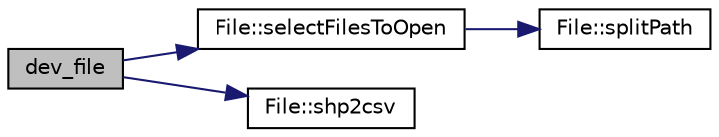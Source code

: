 digraph "dev_file"
{
 // INTERACTIVE_SVG=YES
  bgcolor="transparent";
  edge [fontname="Helvetica",fontsize="10",labelfontname="Helvetica",labelfontsize="10"];
  node [fontname="Helvetica",fontsize="10",shape=record];
  rankdir="LR";
  Node1 [label="dev_file",height=0.2,width=0.4,color="black", fillcolor="grey75", style="filled", fontcolor="black"];
  Node1 -> Node2 [color="midnightblue",fontsize="10",style="solid",fontname="Helvetica"];
  Node2 [label="File::selectFilesToOpen",height=0.2,width=0.4,color="black",URL="$class_file.html#a7177a8eac75b0fc5425ebd65e16c2d6f",tooltip="The UI to select the file&#39;s path to open. "];
  Node2 -> Node3 [color="midnightblue",fontsize="10",style="solid",fontname="Helvetica"];
  Node3 [label="File::splitPath",height=0.2,width=0.4,color="black",URL="$class_file.html#ac464caa98a33cfe227111dd7cd5e77e1",tooltip="The split function to split the path file to filePath, fileName, fileExtension attributes. "];
  Node1 -> Node4 [color="midnightblue",fontsize="10",style="solid",fontname="Helvetica"];
  Node4 [label="File::shp2csv",height=0.2,width=0.4,color="black",URL="$class_file.html#a2cd702098066c4abde1c20ee708fa91f",tooltip="The function to convert WGS84 ShapeFile(s) to Lambert 93 CSV(s) "];
}
